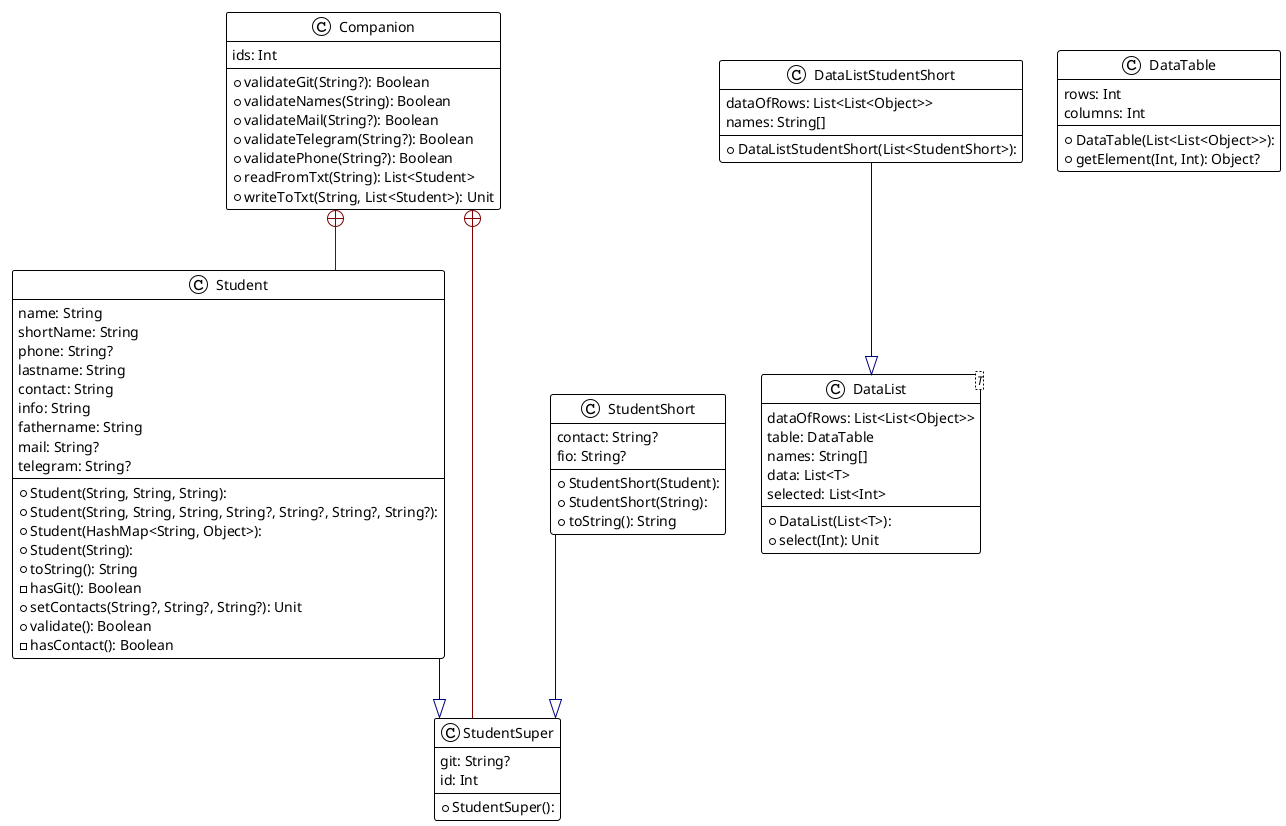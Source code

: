 @startuml

!theme plain
top to bottom direction
skinparam linetype ortho

class Companion {
  + validateGit(String?): Boolean
  + validateNames(String): Boolean
  + validateMail(String?): Boolean
  + validateTelegram(String?): Boolean
  + validatePhone(String?): Boolean
   ids: Int
}
class Companion {
  + readFromTxt(String): List<Student>
  + writeToTxt(String, List<Student>): Unit
}
class DataList<T> {
  + DataList(List<T>): 
  + select(Int): Unit
   dataOfRows: List<List<Object>>
   table: DataTable
   names: String[]
   data: List<T>
   selected: List<Int>
}
class DataListStudentShort {
  + DataListStudentShort(List<StudentShort>): 
   dataOfRows: List<List<Object>>
   names: String[]
}
class DataTable {
  + DataTable(List<List<Object>>): 
  + getElement(Int, Int): Object?
   rows: Int
   columns: Int
}
class Student {
  + Student(String, String, String): 
  + Student(String, String, String, String?, String?, String?, String?): 
  + Student(HashMap<String, Object>): 
  + Student(String): 
  + toString(): String
  - hasGit(): Boolean
  + setContacts(String?, String?, String?): Unit
  + validate(): Boolean
  - hasContact(): Boolean
   name: String
   shortName: String
   phone: String?
   lastname: String
   contact: String
   info: String
   fathername: String
   mail: String?
   telegram: String?
}
class StudentShort {
  + StudentShort(Student): 
  + StudentShort(String): 
  + toString(): String
   contact: String?
   fio: String?
}
class StudentSuper {
  + StudentSuper(): 
   git: String?
   id: Int
}

Companion             +-[#820000,plain]-  Student              
Companion             +-[#820000,plain]-  StudentSuper         
DataListStudentShort  -[#000082,plain]-^  DataList             
Student               -[#000082,plain]-^  StudentSuper         
StudentShort          -[#000082,plain]-^  StudentSuper         
@enduml
